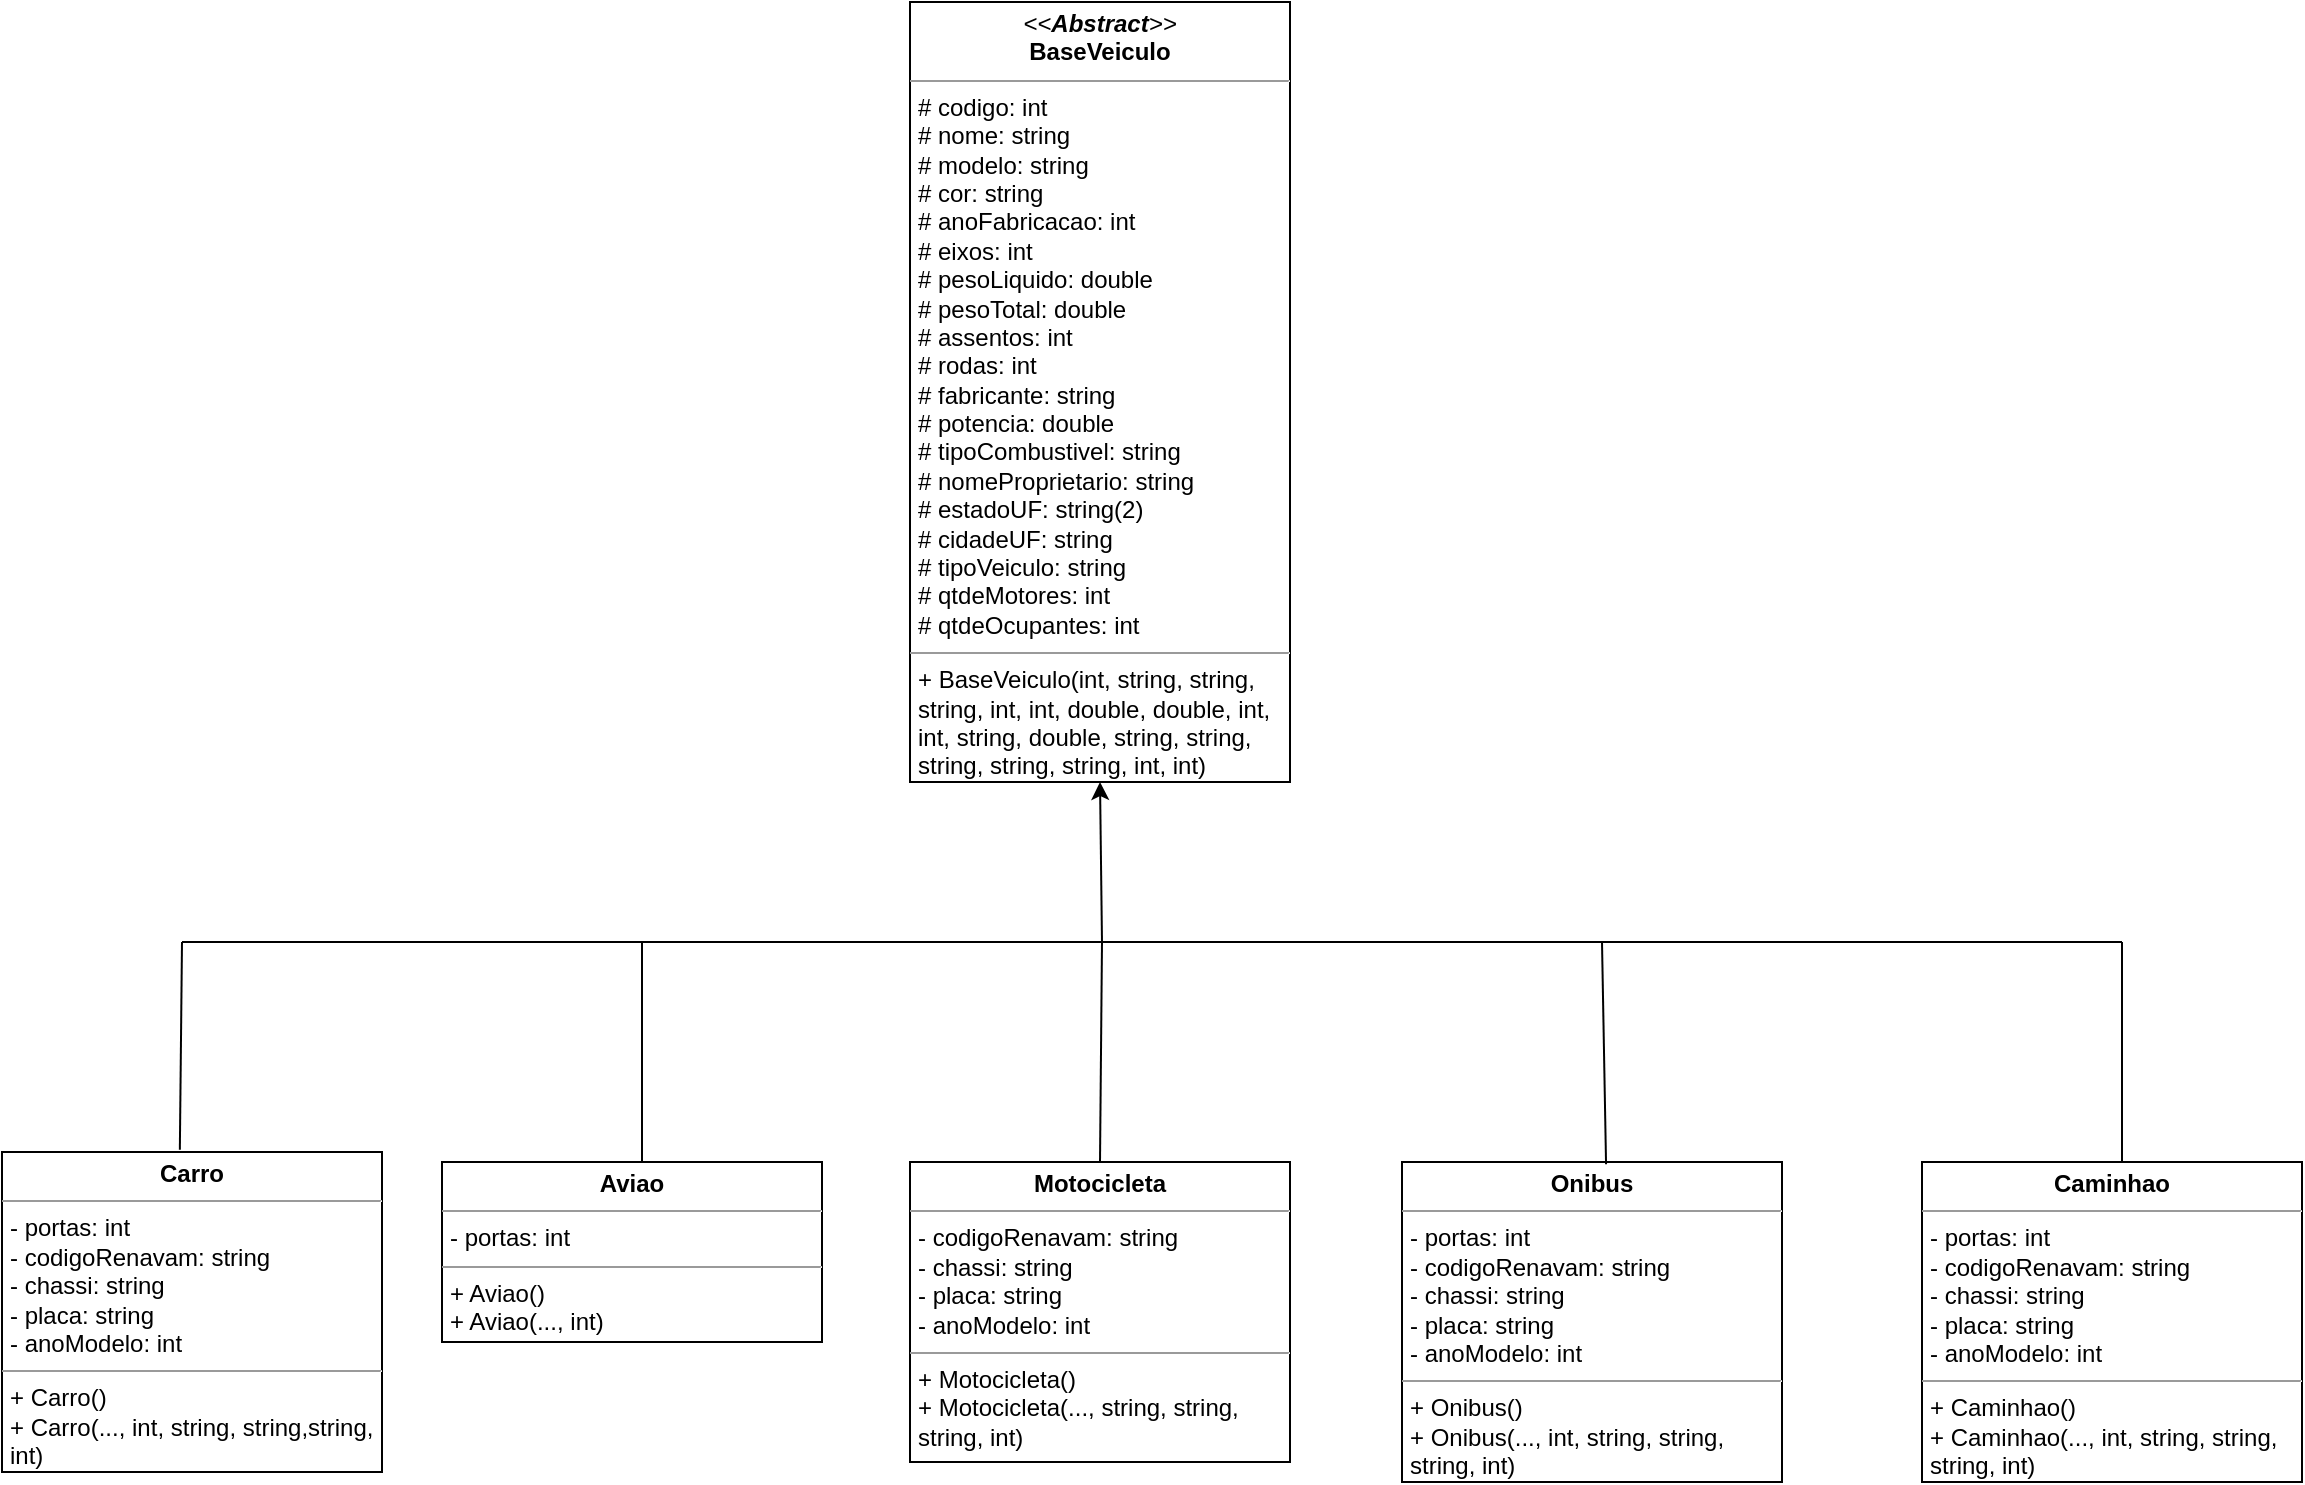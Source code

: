 <mxfile version="21.7.2" type="github">
  <diagram name="Página-1" id="gizDyPV9ZRr-rGuPMwwK">
    <mxGraphModel dx="2562" dy="1593" grid="1" gridSize="10" guides="1" tooltips="1" connect="1" arrows="1" fold="1" page="1" pageScale="1" pageWidth="1169" pageHeight="827" math="0" shadow="0">
      <root>
        <mxCell id="0" />
        <mxCell id="1" parent="0" />
        <mxCell id="8usQ72rMb8E-hEE_pbWb-1" value="&lt;p style=&quot;margin:0px;margin-top:4px;text-align:center;&quot;&gt;&lt;b&gt;Aviao&lt;/b&gt;&lt;/p&gt;&lt;hr size=&quot;1&quot;&gt;&lt;p style=&quot;margin:0px;margin-left:4px;&quot;&gt;- portas: int&amp;nbsp;&lt;/p&gt;&lt;hr size=&quot;1&quot;&gt;&lt;p style=&quot;margin:0px;margin-left:4px;&quot;&gt;+ Aviao()&lt;/p&gt;&lt;p style=&quot;margin:0px;margin-left:4px;&quot;&gt;+ Aviao(..., int)&lt;/p&gt;" style="verticalAlign=top;align=left;overflow=fill;fontSize=12;fontFamily=Helvetica;html=1;whiteSpace=wrap;" vertex="1" parent="1">
          <mxGeometry x="-939" y="-230" width="190" height="90" as="geometry" />
        </mxCell>
        <mxCell id="8usQ72rMb8E-hEE_pbWb-2" value="&lt;p style=&quot;margin:0px;margin-top:4px;text-align:center;&quot;&gt;&lt;i&gt;&amp;lt;&amp;lt;&lt;b&gt;Abstract&lt;/b&gt;&amp;gt;&amp;gt;&lt;/i&gt;&lt;br&gt;&lt;b&gt;BaseVeiculo&lt;/b&gt;&lt;/p&gt;&lt;hr size=&quot;1&quot;&gt;&lt;p style=&quot;margin:0px;margin-left:4px;&quot;&gt;# codigo: int&amp;nbsp;&lt;/p&gt;&lt;p style=&quot;margin:0px;margin-left:4px;&quot;&gt;# nome: string&lt;/p&gt;&lt;p style=&quot;margin:0px;margin-left:4px;&quot;&gt;# modelo: string&lt;/p&gt;&lt;p style=&quot;margin:0px;margin-left:4px;&quot;&gt;# cor: string&lt;/p&gt;&lt;p style=&quot;margin:0px;margin-left:4px;&quot;&gt;# anoFabricacao: int&lt;/p&gt;&lt;p style=&quot;margin:0px;margin-left:4px;&quot;&gt;# eixos: int&amp;nbsp;&lt;/p&gt;&lt;p style=&quot;margin:0px;margin-left:4px;&quot;&gt;# pesoLiquido: double&lt;/p&gt;&lt;p style=&quot;margin:0px;margin-left:4px;&quot;&gt;# pesoTotal: double&lt;/p&gt;&lt;p style=&quot;margin:0px;margin-left:4px;&quot;&gt;# assentos: int&lt;/p&gt;&lt;p style=&quot;margin:0px;margin-left:4px;&quot;&gt;# rodas: int&lt;/p&gt;&lt;p style=&quot;margin:0px;margin-left:4px;&quot;&gt;# fabricante: string&lt;/p&gt;&lt;p style=&quot;margin:0px;margin-left:4px;&quot;&gt;# potencia: double&lt;/p&gt;&lt;p style=&quot;margin:0px;margin-left:4px;&quot;&gt;# tipoCombustivel: string&lt;/p&gt;&lt;p style=&quot;margin:0px;margin-left:4px;&quot;&gt;# nomeProprietario: string&lt;/p&gt;&lt;p style=&quot;margin:0px;margin-left:4px;&quot;&gt;# estadoUF: string(2)&lt;/p&gt;&lt;p style=&quot;margin:0px;margin-left:4px;&quot;&gt;# cidadeUF: string&lt;br&gt;# tipoVeiculo: string&lt;/p&gt;&lt;p style=&quot;margin:0px;margin-left:4px;&quot;&gt;# qtdeMotores: int&lt;/p&gt;&lt;p style=&quot;margin:0px;margin-left:4px;&quot;&gt;# qtdeOcupantes: int&lt;/p&gt;&lt;hr size=&quot;1&quot;&gt;&lt;p style=&quot;margin:0px;margin-left:4px;&quot;&gt;+ BaseVeiculo(int, string, string,&lt;/p&gt;&lt;p style=&quot;margin:0px;margin-left:4px;&quot;&gt;string, int, int, double, double, int,&lt;/p&gt;&lt;p style=&quot;margin:0px;margin-left:4px;&quot;&gt;int, string, double, string, string,&lt;/p&gt;&lt;p style=&quot;margin:0px;margin-left:4px;&quot;&gt;string,&amp;nbsp;&lt;span style=&quot;background-color: initial;&quot;&gt;string, string, int, int)&lt;/span&gt;&lt;/p&gt;&lt;p style=&quot;margin:0px;margin-left:4px;&quot;&gt;&lt;br&gt;&lt;/p&gt;&lt;p style=&quot;margin:0px;margin-left:4px;&quot;&gt;&lt;br&gt;&lt;/p&gt;" style="verticalAlign=top;align=left;overflow=fill;fontSize=12;fontFamily=Helvetica;html=1;whiteSpace=wrap;" vertex="1" parent="1">
          <mxGeometry x="-705" y="-810" width="190" height="390" as="geometry" />
        </mxCell>
        <mxCell id="8usQ72rMb8E-hEE_pbWb-3" value="&lt;p style=&quot;margin:0px;margin-top:4px;text-align:center;&quot;&gt;&lt;b&gt;Carro&lt;/b&gt;&lt;/p&gt;&lt;hr size=&quot;1&quot;&gt;&lt;p style=&quot;margin:0px;margin-left:4px;&quot;&gt;- portas: int&lt;/p&gt;&lt;p style=&quot;margin:0px;margin-left:4px;&quot;&gt;- codigoRenavam: string&lt;/p&gt;&lt;p style=&quot;margin:0px;margin-left:4px;&quot;&gt;- chassi: string&lt;/p&gt;&lt;p style=&quot;margin:0px;margin-left:4px;&quot;&gt;- placa: string&lt;/p&gt;&lt;p style=&quot;margin:0px;margin-left:4px;&quot;&gt;- anoModelo: int&lt;/p&gt;&lt;hr size=&quot;1&quot;&gt;&lt;p style=&quot;margin:0px;margin-left:4px;&quot;&gt;+ Carro()&lt;/p&gt;&lt;p style=&quot;margin:0px;margin-left:4px;&quot;&gt;+ Carro(..., int, string, string,string,&lt;/p&gt;&lt;p style=&quot;margin:0px;margin-left:4px;&quot;&gt;int)&lt;/p&gt;" style="verticalAlign=top;align=left;overflow=fill;fontSize=12;fontFamily=Helvetica;html=1;whiteSpace=wrap;" vertex="1" parent="1">
          <mxGeometry x="-1159" y="-235" width="190" height="160" as="geometry" />
        </mxCell>
        <mxCell id="8usQ72rMb8E-hEE_pbWb-4" value="&lt;p style=&quot;margin:0px;margin-top:4px;text-align:center;&quot;&gt;&lt;b&gt;Motocicleta&lt;/b&gt;&lt;/p&gt;&lt;hr size=&quot;1&quot;&gt;&lt;p style=&quot;border-color: var(--border-color); margin: 0px 0px 0px 4px;&quot;&gt;&lt;span style=&quot;background-color: initial;&quot;&gt;- codigoRenavam: string&lt;/span&gt;&lt;br&gt;&lt;/p&gt;&lt;p style=&quot;border-color: var(--border-color); margin: 0px 0px 0px 4px;&quot;&gt;- chassi: string&lt;/p&gt;&lt;p style=&quot;border-color: var(--border-color); margin: 0px 0px 0px 4px;&quot;&gt;- placa: string&lt;/p&gt;&lt;p style=&quot;border-color: var(--border-color); margin: 0px 0px 0px 4px;&quot;&gt;- anoModelo: int&lt;/p&gt;&lt;hr size=&quot;1&quot;&gt;&lt;p style=&quot;margin:0px;margin-left:4px;&quot;&gt;+ Motocicleta()&lt;/p&gt;&lt;p style=&quot;margin:0px;margin-left:4px;&quot;&gt;+ Motocicleta(..., string, string,&amp;nbsp;&lt;/p&gt;&lt;p style=&quot;margin:0px;margin-left:4px;&quot;&gt;string, int)&lt;/p&gt;" style="verticalAlign=top;align=left;overflow=fill;fontSize=12;fontFamily=Helvetica;html=1;whiteSpace=wrap;" vertex="1" parent="1">
          <mxGeometry x="-705" y="-230" width="190" height="150" as="geometry" />
        </mxCell>
        <mxCell id="8usQ72rMb8E-hEE_pbWb-5" value="&lt;p style=&quot;margin:0px;margin-top:4px;text-align:center;&quot;&gt;&lt;b&gt;Onibus&lt;/b&gt;&lt;/p&gt;&lt;hr size=&quot;1&quot;&gt;&lt;p style=&quot;margin:0px;margin-left:4px;&quot;&gt;- portas: int&lt;/p&gt;&lt;p style=&quot;border-color: var(--border-color); margin: 0px 0px 0px 4px;&quot;&gt;- codigoRenavam: string&lt;/p&gt;&lt;p style=&quot;border-color: var(--border-color); margin: 0px 0px 0px 4px;&quot;&gt;- chassi: string&lt;/p&gt;&lt;p style=&quot;border-color: var(--border-color); margin: 0px 0px 0px 4px;&quot;&gt;- placa: string&lt;/p&gt;&lt;p style=&quot;border-color: var(--border-color); margin: 0px 0px 0px 4px;&quot;&gt;- anoModelo: int&lt;/p&gt;&lt;hr size=&quot;1&quot;&gt;&lt;p style=&quot;margin:0px;margin-left:4px;&quot;&gt;+ Onibus()&lt;/p&gt;&lt;p style=&quot;margin:0px;margin-left:4px;&quot;&gt;+ Onibus(..., int, string, string,&amp;nbsp;&lt;/p&gt;&lt;p style=&quot;margin:0px;margin-left:4px;&quot;&gt;string, int)&lt;/p&gt;" style="verticalAlign=top;align=left;overflow=fill;fontSize=12;fontFamily=Helvetica;html=1;whiteSpace=wrap;" vertex="1" parent="1">
          <mxGeometry x="-459" y="-230" width="190" height="160" as="geometry" />
        </mxCell>
        <mxCell id="8usQ72rMb8E-hEE_pbWb-6" value="&lt;p style=&quot;margin:0px;margin-top:4px;text-align:center;&quot;&gt;&lt;b&gt;Caminhao&lt;/b&gt;&lt;/p&gt;&lt;hr size=&quot;1&quot;&gt;&lt;p style=&quot;border-color: var(--border-color); margin: 0px 0px 0px 4px;&quot;&gt;- portas: int&lt;/p&gt;&lt;p style=&quot;border-color: var(--border-color); margin: 0px 0px 0px 4px;&quot;&gt;- codigoRenavam: string&lt;/p&gt;&lt;p style=&quot;border-color: var(--border-color); margin: 0px 0px 0px 4px;&quot;&gt;- chassi: string&lt;/p&gt;&lt;p style=&quot;border-color: var(--border-color); margin: 0px 0px 0px 4px;&quot;&gt;- placa: string&lt;/p&gt;&lt;p style=&quot;border-color: var(--border-color); margin: 0px 0px 0px 4px;&quot;&gt;- anoModelo: int&lt;/p&gt;&lt;hr size=&quot;1&quot;&gt;&lt;p style=&quot;margin:0px;margin-left:4px;&quot;&gt;+ Caminhao()&lt;/p&gt;&lt;p style=&quot;margin:0px;margin-left:4px;&quot;&gt;+ Caminhao(..., int, string, string,&lt;/p&gt;&lt;p style=&quot;margin:0px;margin-left:4px;&quot;&gt;string, int)&lt;/p&gt;" style="verticalAlign=top;align=left;overflow=fill;fontSize=12;fontFamily=Helvetica;html=1;whiteSpace=wrap;" vertex="1" parent="1">
          <mxGeometry x="-199" y="-230" width="190" height="160" as="geometry" />
        </mxCell>
        <mxCell id="8usQ72rMb8E-hEE_pbWb-10" value="" style="endArrow=none;html=1;rounded=0;" edge="1" parent="1">
          <mxGeometry width="50" height="50" relative="1" as="geometry">
            <mxPoint x="-1069" y="-340" as="sourcePoint" />
            <mxPoint x="-99" y="-340" as="targetPoint" />
          </mxGeometry>
        </mxCell>
        <mxCell id="8usQ72rMb8E-hEE_pbWb-17" value="" style="endArrow=none;html=1;rounded=0;exitX=0.468;exitY=-0.007;exitDx=0;exitDy=0;exitPerimeter=0;" edge="1" parent="1" source="8usQ72rMb8E-hEE_pbWb-3">
          <mxGeometry width="50" height="50" relative="1" as="geometry">
            <mxPoint x="-629" y="-230" as="sourcePoint" />
            <mxPoint x="-1069" y="-340" as="targetPoint" />
          </mxGeometry>
        </mxCell>
        <mxCell id="8usQ72rMb8E-hEE_pbWb-18" value="" style="endArrow=none;html=1;rounded=0;" edge="1" parent="1">
          <mxGeometry width="50" height="50" relative="1" as="geometry">
            <mxPoint x="-839" y="-340" as="sourcePoint" />
            <mxPoint x="-839" y="-230" as="targetPoint" />
          </mxGeometry>
        </mxCell>
        <mxCell id="8usQ72rMb8E-hEE_pbWb-19" value="" style="endArrow=none;html=1;rounded=0;exitX=0.5;exitY=0;exitDx=0;exitDy=0;" edge="1" parent="1" source="8usQ72rMb8E-hEE_pbWb-4">
          <mxGeometry width="50" height="50" relative="1" as="geometry">
            <mxPoint x="-629" y="-230" as="sourcePoint" />
            <mxPoint x="-609" y="-340" as="targetPoint" />
          </mxGeometry>
        </mxCell>
        <mxCell id="8usQ72rMb8E-hEE_pbWb-20" value="" style="endArrow=none;html=1;rounded=0;exitX=0.537;exitY=0.007;exitDx=0;exitDy=0;exitPerimeter=0;" edge="1" parent="1" source="8usQ72rMb8E-hEE_pbWb-5">
          <mxGeometry width="50" height="50" relative="1" as="geometry">
            <mxPoint x="-629" y="-230" as="sourcePoint" />
            <mxPoint x="-359" y="-340" as="targetPoint" />
          </mxGeometry>
        </mxCell>
        <mxCell id="8usQ72rMb8E-hEE_pbWb-21" value="" style="endArrow=none;html=1;rounded=0;" edge="1" parent="1">
          <mxGeometry width="50" height="50" relative="1" as="geometry">
            <mxPoint x="-99" y="-230" as="sourcePoint" />
            <mxPoint x="-99" y="-340" as="targetPoint" />
          </mxGeometry>
        </mxCell>
        <mxCell id="8usQ72rMb8E-hEE_pbWb-22" value="" style="endArrow=classic;html=1;rounded=0;entryX=0.5;entryY=1;entryDx=0;entryDy=0;" edge="1" parent="1" target="8usQ72rMb8E-hEE_pbWb-2">
          <mxGeometry width="50" height="50" relative="1" as="geometry">
            <mxPoint x="-609" y="-340" as="sourcePoint" />
            <mxPoint x="-579" y="-280" as="targetPoint" />
          </mxGeometry>
        </mxCell>
      </root>
    </mxGraphModel>
  </diagram>
</mxfile>
